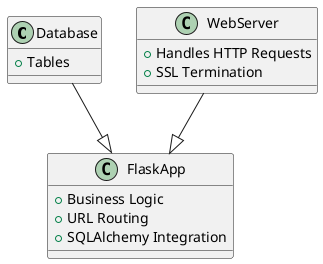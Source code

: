@startuml arch

!define DATABASE class
!define WEB_SERVER class
!define FLASK_APP class

DATABASE Database {
  + Tables
}

WEB_SERVER WebServer {
  + Handles HTTP Requests
  + SSL Termination
}

FLASK_APP FlaskApp {
  + Business Logic
  + URL Routing
  + SQLAlchemy Integration
}

Database --|> FlaskApp
WebServer --|> FlaskApp

@enduml
